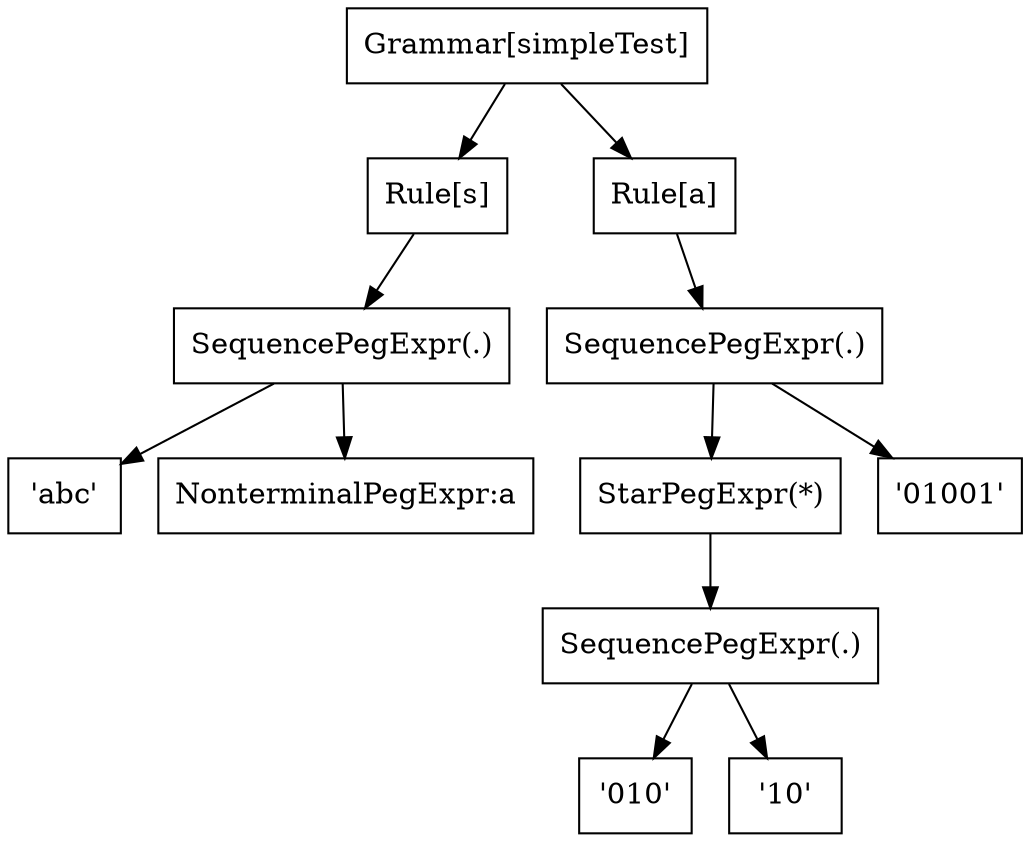 Digraph simpleTest {
  node [shape="box"];
  grammar [label = "Grammar[simpleTest]"];

  sRule [label = "Rule[s]"];
  grammar -> sRule;
  SequencePeg0 [label = "SequencePegExpr(.)"];
  sRule -> SequencePeg0;
  LiteralPeg1 [label = "'abc'"];
  SequencePeg0 -> LiteralPeg1;
  NonterminalPeg2 [label = "NonterminalPegExpr:a"];
  SequencePeg0 -> NonterminalPeg2;
  aRule [label = "Rule[a]"];
  grammar -> aRule;
  SequencePeg3 [label = "SequencePegExpr(.)"];
  aRule -> SequencePeg3;
  KleenePeg4 [label = "StarPegExpr(*)"];
  SequencePeg3 -> KleenePeg4;
  SequencePeg5 [label = "SequencePegExpr(.)"];
  KleenePeg4 -> SequencePeg5;
  LiteralPeg6 [label = "'010'"];
  SequencePeg5 -> LiteralPeg6;
  LiteralPeg7 [label = "'10'"];
  SequencePeg5 -> LiteralPeg7;
  LiteralPeg8 [label = "'01001'"];
  SequencePeg3 -> LiteralPeg8;
}